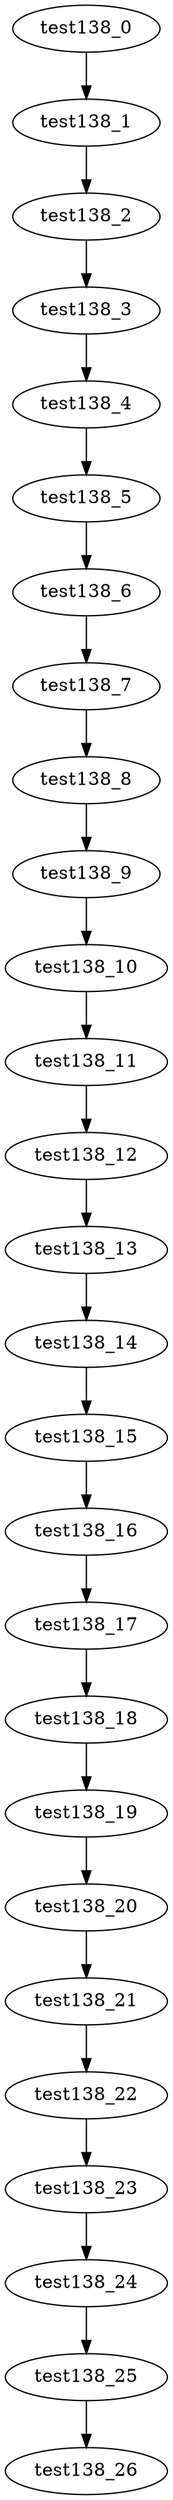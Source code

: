 digraph G {
test138_0->test138_1;
test138_1->test138_2;
test138_2->test138_3;
test138_3->test138_4;
test138_4->test138_5;
test138_5->test138_6;
test138_6->test138_7;
test138_7->test138_8;
test138_8->test138_9;
test138_9->test138_10;
test138_10->test138_11;
test138_11->test138_12;
test138_12->test138_13;
test138_13->test138_14;
test138_14->test138_15;
test138_15->test138_16;
test138_16->test138_17;
test138_17->test138_18;
test138_18->test138_19;
test138_19->test138_20;
test138_20->test138_21;
test138_21->test138_22;
test138_22->test138_23;
test138_23->test138_24;
test138_24->test138_25;
test138_25->test138_26;

}
